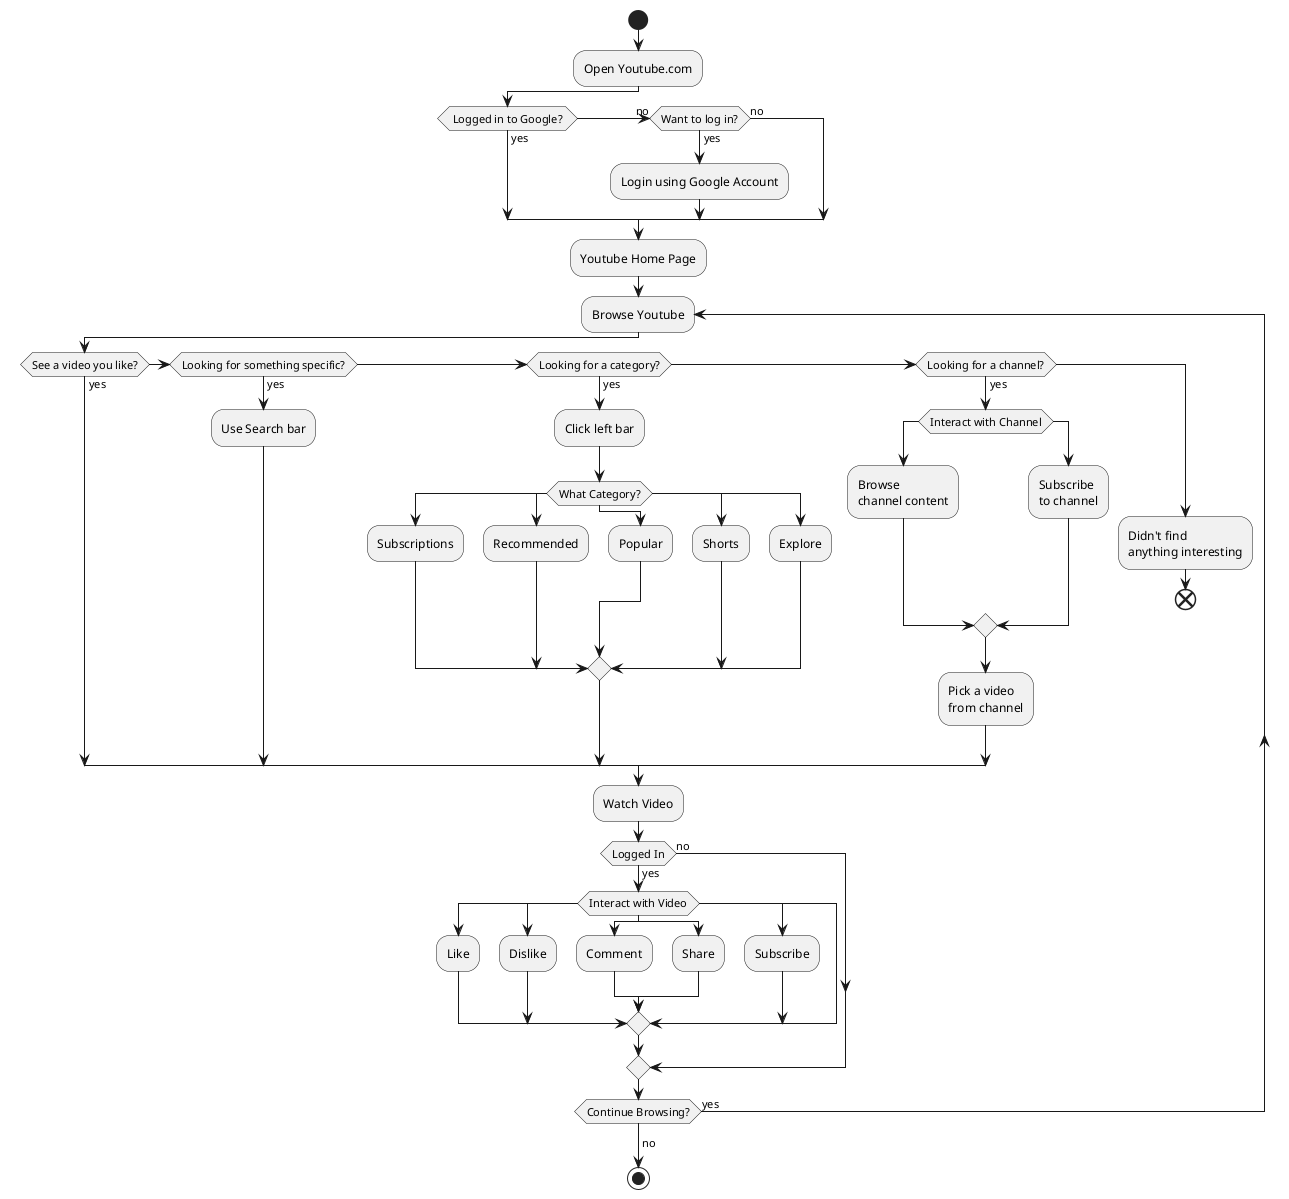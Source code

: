 @startuml
start


:Open Youtube.com;

if( Logged in to Google? ) then (yes)
(no) elseif (Want to log in?) then (yes)
    :Login using Google Account;
else (no)
endif

:Youtube Home Page;

repeat :Browse Youtube;
    label startBrowse
    if(See a video you like?) then (yes)
    elseif (Looking for something specific?) then (yes)
        :Use Search bar;
    elseif (Looking for a category?) then (yes)
        :Click left bar;

        switch (What Category?)
        case()
            :Subscriptions;
        case()
            :Recommended;
        case()
            :Popular;
        case()
            :Shorts;
        case()
            :Explore;
        endswitch
    elseif(Looking for a channel?) then(yes)

        switch(Interact with Channel)
        case()
        :Browse
        channel content;
        case()
            :Subscribe
            to channel;
        endswitch
        :Pick a video
        from channel;
    else
        :Didn't find
        anything interesting;
        end
    endif

    :Watch Video;
    if(Logged In) then (yes)
        switch(Interact with Video)
        case()
            :Like;
        case()
            :Dislike;
        case()
            :Comment;
        case()
            :Share;
        case()
            :Subscribe;
        case()
        endswitch
    else (no)
    endif

repeat while (Continue Browsing?) is (yes)
-> no;


stop


@enduml